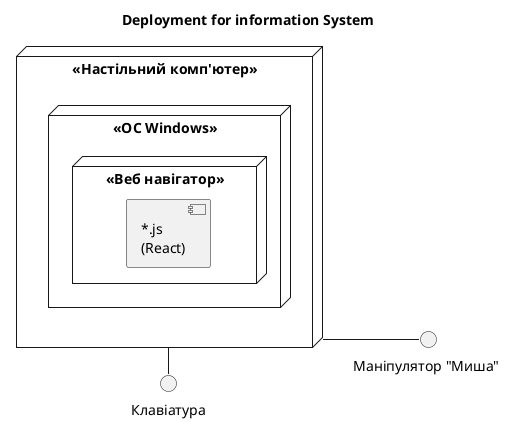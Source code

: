@startuml uml2

title Deployment for information System

left to right direction

node "<< Настільний комп'ютер >>" as pc {
	node "<< ОС Windows >>" {
               node "<<Веб навігатор>>" {
		component [~*.js\n(React)]
               }
	}
}

interface "Клавіатура" as keyboard
interface "Маніпулятор "Миша" " as mouse

keyboard- pc
pc -- mouse



@enduml

